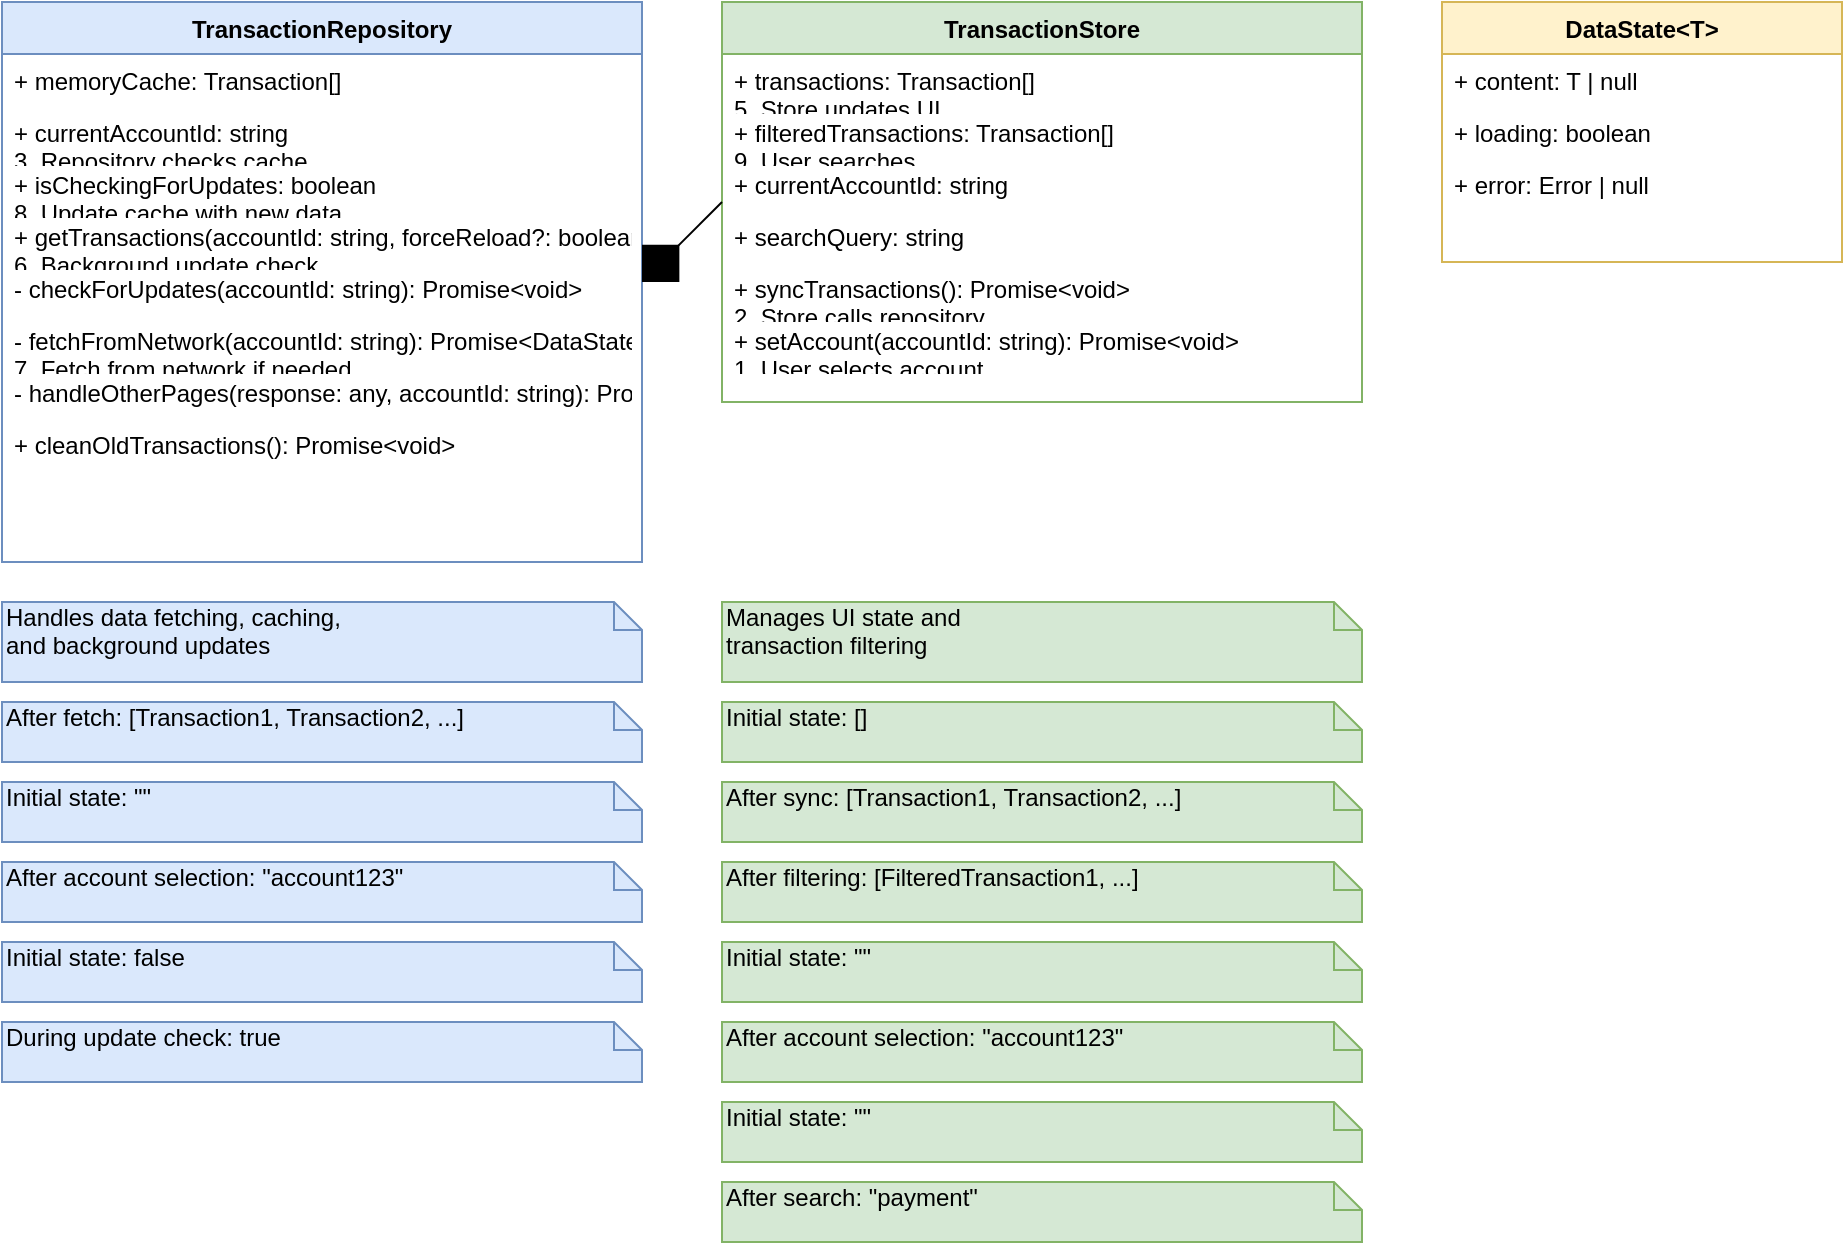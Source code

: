 <?xml version="1.0" encoding="UTF-8"?>
<mxfile version="21.1.9" type="device">
  <diagram id="architecture" name="Architecture">
    <mxGraphModel dx="1422" dy="762" grid="1" gridSize="10" guides="1" tooltips="1" connect="1" arrows="1" fold="1" page="1" pageScale="1" pageWidth="1169" pageHeight="827" math="0" shadow="0">
      <root>
        <mxCell id="0" />
        <mxCell id="1" parent="0" />
        
        <!-- TransactionRepository -->
        <mxCell id="transaction-repo" value="TransactionRepository" style="swimlane;fontStyle=1;align=center;verticalAlign=top;childLayout=stackLayout;horizontal=1;startSize=26;horizontalStack=0;resizeParent=1;resizeParentMax=0;resizeLast=0;collapsible=1;marginBottom=0;fillColor=#dae8fc;strokeColor=#6c8ebf;" vertex="1" parent="1">
          <mxGeometry x="40" y="40" width="320" height="280" as="geometry" />
        </mxCell>
        <mxCell id="memory-cache" value="+ memoryCache: Transaction[]" style="text;strokeColor=none;fillColor=none;align=left;verticalAlign=top;spacingLeft=4;spacingRight=4;overflow=hidden;rotatable=0;points=[[0,0.5],[1,0.5]];portConstraint=eastwest;" vertex="1" parent="transaction-repo">
          <mxGeometry y="26" width="320" height="26" as="geometry" />
        </mxCell>
        <mxCell id="current-account" value="+ currentAccountId: string&#xa;3. Repository checks cache" style="text;strokeColor=none;fillColor=none;align=left;verticalAlign=top;spacingLeft=4;spacingRight=4;overflow=hidden;rotatable=0;points=[[0,0.5],[1,0.5]];portConstraint=eastwest;" vertex="1" parent="transaction-repo">
          <mxGeometry y="52" width="320" height="26" as="geometry" />
        </mxCell>
        <mxCell id="is-checking" value="+ isCheckingForUpdates: boolean&#xa;8. Update cache with new data" style="text;strokeColor=none;fillColor=none;align=left;verticalAlign=top;spacingLeft=4;spacingRight=4;overflow=hidden;rotatable=0;points=[[0,0.5],[1,0.5]];portConstraint=eastwest;" vertex="1" parent="transaction-repo">
          <mxGeometry y="78" width="320" height="26" as="geometry" />
        </mxCell>
        <mxCell id="get-transactions" value="+ getTransactions(accountId: string, forceReload?: boolean): Promise&lt;DataState&lt;Transaction[]&gt;&gt;&#xa;6. Background update check" style="text;strokeColor=none;fillColor=none;align=left;verticalAlign=top;spacingLeft=4;spacingRight=4;overflow=hidden;rotatable=0;points=[[0,0.5],[1,0.5]];portConstraint=eastwest;" vertex="1" parent="transaction-repo">
          <mxGeometry y="104" width="320" height="26" as="geometry" />
        </mxCell>
        <mxCell id="check-updates" value="- checkForUpdates(accountId: string): Promise&lt;void&gt;" style="text;strokeColor=none;fillColor=none;align=left;verticalAlign=top;spacingLeft=4;spacingRight=4;overflow=hidden;rotatable=0;points=[[0,0.5],[1,0.5]];portConstraint=eastwest;" vertex="1" parent="transaction-repo">
          <mxGeometry y="130" width="320" height="26" as="geometry" />
        </mxCell>
        <mxCell id="fetch-network" value="- fetchFromNetwork(accountId: string): Promise&lt;DataState&lt;Transaction[]&gt;&gt;&#xa;7. Fetch from network if needed" style="text;strokeColor=none;fillColor=none;align=left;verticalAlign=top;spacingLeft=4;spacingRight=4;overflow=hidden;rotatable=0;points=[[0,0.5],[1,0.5]];portConstraint=eastwest;" vertex="1" parent="transaction-repo">
          <mxGeometry y="156" width="320" height="26" as="geometry" />
        </mxCell>
        <mxCell id="handle-pages" value="- handleOtherPages(response: any, accountId: string): Promise&lt;void&gt;" style="text;strokeColor=none;fillColor=none;align=left;verticalAlign=top;spacingLeft=4;spacingRight=4;overflow=hidden;rotatable=0;points=[[0,0.5],[1,0.5]];portConstraint=eastwest;" vertex="1" parent="transaction-repo">
          <mxGeometry y="182" width="320" height="26" as="geometry" />
        </mxCell>
        <mxCell id="clean-old" value="+ cleanOldTransactions(): Promise&lt;void&gt;" style="text;strokeColor=none;fillColor=none;align=left;verticalAlign=top;spacingLeft=4;spacingRight=4;overflow=hidden;rotatable=0;points=[[0,0.5],[1,0.5]];portConstraint=eastwest;" vertex="1" parent="transaction-repo">
          <mxGeometry y="208" width="320" height="26" as="geometry" />
        </mxCell>
        
        <!-- TransactionStore -->
        <mxCell id="transaction-store" value="TransactionStore" style="swimlane;fontStyle=1;align=center;verticalAlign=top;childLayout=stackLayout;horizontal=1;startSize=26;horizontalStack=0;resizeParent=1;resizeParentMax=0;resizeLast=0;collapsible=1;marginBottom=0;fillColor=#d5e8d4;strokeColor=#82b366;" vertex="1" parent="1">
          <mxGeometry x="400" y="40" width="320" height="200" as="geometry" />
        </mxCell>
        <mxCell id="store-transactions" value="+ transactions: Transaction[]&#xa;5. Store updates UI" style="text;strokeColor=none;fillColor=none;align=left;verticalAlign=top;spacingLeft=4;spacingRight=4;overflow=hidden;rotatable=0;points=[[0,0.5],[1,0.5]];portConstraint=eastwest;" vertex="1" parent="transaction-store">
          <mxGeometry y="26" width="320" height="26" as="geometry" />
        </mxCell>
        <mxCell id="store-filtered" value="+ filteredTransactions: Transaction[]&#xa;9. User searches" style="text;strokeColor=none;fillColor=none;align=left;verticalAlign=top;spacingLeft=4;spacingRight=4;overflow=hidden;rotatable=0;points=[[0,0.5],[1,0.5]];portConstraint=eastwest;" vertex="1" parent="transaction-store">
          <mxGeometry y="52" width="320" height="26" as="geometry" />
        </mxCell>
        <mxCell id="store-account" value="+ currentAccountId: string" style="text;strokeColor=none;fillColor=none;align=left;verticalAlign=top;spacingLeft=4;spacingRight=4;overflow=hidden;rotatable=0;points=[[0,0.5],[1,0.5]];portConstraint=eastwest;" vertex="1" parent="transaction-store">
          <mxGeometry y="78" width="320" height="26" as="geometry" />
        </mxCell>
        <mxCell id="store-search" value="+ searchQuery: string" style="text;strokeColor=none;fillColor=none;align=left;verticalAlign=top;spacingLeft=4;spacingRight=4;overflow=hidden;rotatable=0;points=[[0,0.5],[1,0.5]];portConstraint=eastwest;" vertex="1" parent="transaction-store">
          <mxGeometry y="104" width="320" height="26" as="geometry" />
        </mxCell>
        <mxCell id="store-sync" value="+ syncTransactions(): Promise&lt;void&gt;&#xa;2. Store calls repository" style="text;strokeColor=none;fillColor=none;align=left;verticalAlign=top;spacingLeft=4;spacingRight=4;overflow=hidden;rotatable=0;points=[[0,0.5],[1,0.5]];portConstraint=eastwest;" vertex="1" parent="transaction-store">
          <mxGeometry y="130" width="320" height="26" as="geometry" />
        </mxCell>
        <mxCell id="store-set-account" value="+ setAccount(accountId: string): Promise&lt;void&gt;&#xa;1. User selects account" style="text;strokeColor=none;fillColor=none;align=left;verticalAlign=top;spacingLeft=4;spacingRight=4;overflow=hidden;rotatable=0;points=[[0,0.5],[1,0.5]];portConstraint=eastwest;" vertex="1" parent="transaction-store">
          <mxGeometry y="156" width="320" height="26" as="geometry" />
        </mxCell>
        
        <!-- DataState Interface -->
        <mxCell id="data-state" value="DataState&lt;T&gt;" style="swimlane;fontStyle=1;align=center;verticalAlign=top;childLayout=stackLayout;horizontal=1;startSize=26;horizontalStack=0;resizeParent=1;resizeParentMax=0;resizeLast=0;collapsible=1;marginBottom=0;fillColor=#fff2cc;strokeColor=#d6b656;" vertex="1" parent="1">
          <mxGeometry x="760" y="40" width="200" height="130" as="geometry" />
        </mxCell>
        <mxCell id="data-content" value="+ content: T | null" style="text;strokeColor=none;fillColor=none;align=left;verticalAlign=top;spacingLeft=4;spacingRight=4;overflow=hidden;rotatable=0;points=[[0,0.5],[1,0.5]];portConstraint=eastwest;" vertex="1" parent="data-state">
          <mxGeometry y="26" width="200" height="26" as="geometry" />
        </mxCell>
        <mxCell id="data-loading" value="+ loading: boolean" style="text;strokeColor=none;fillColor=none;align=left;verticalAlign=top;spacingLeft=4;spacingRight=4;overflow=hidden;rotatable=0;points=[[0,0.5],[1,0.5]];portConstraint=eastwest;" vertex="1" parent="data-state">
          <mxGeometry y="52" width="200" height="26" as="geometry" />
        </mxCell>
        <mxCell id="data-error" value="+ error: Error | null" style="text;strokeColor=none;fillColor=none;align=left;verticalAlign=top;spacingLeft=4;spacingRight=4;overflow=hidden;rotatable=0;points=[[0,0.5],[1,0.5]];portConstraint=eastwest;" vertex="1" parent="data-state">
          <mxGeometry y="78" width="200" height="26" as="geometry" />
        </mxCell>
        
        <!-- Relationships -->
        <mxCell id="store-uses-repo" value="" style="endArrow=diamond;endFill=1;endSize=24;html=1;rounded=0;exitX=0;exitY=0.5;exitDx=0;exitDy=0;entryX=1;entryY=0.5;entryDx=0;entryDy=0;" edge="1" parent="1" source="transaction-store" target="transaction-repo">
          <mxGeometry width="160" relative="1" as="geometry">
            <mxPoint x="400" y="140" as="sourcePoint" />
            <mxPoint x="360" y="140" as="targetPoint" />
          </mxGeometry>
        </mxCell>
        
        <!-- Repository State Notes -->
        <mxCell id="repo-note" value="Handles data fetching, caching,&#xa;and background updates" style="shape=note;whiteSpace=wrap;html=1;size=14;verticalAlign=top;align=left;spacingTop=-6;fillColor=#dae8fc;strokeColor=#6c8ebf;" vertex="1" parent="1">
          <mxGeometry x="40" y="340" width="320" height="40" as="geometry" />
        </mxCell>
        <mxCell id="state-note-1" value="After fetch: [Transaction1, Transaction2, ...]" style="shape=note;whiteSpace=wrap;html=1;size=14;verticalAlign=top;align=left;spacingTop=-6;fillColor=#dae8fc;strokeColor=#6c8ebf;" vertex="1" parent="1">
          <mxGeometry x="40" y="390" width="320" height="30" as="geometry" />
        </mxCell>
        <mxCell id="state-note-2" value="Initial state: &quot;&quot;" style="shape=note;whiteSpace=wrap;html=1;size=14;verticalAlign=top;align=left;spacingTop=-6;fillColor=#dae8fc;strokeColor=#6c8ebf;" vertex="1" parent="1">
          <mxGeometry x="40" y="430" width="320" height="30" as="geometry" />
        </mxCell>
        <mxCell id="state-note-3" value="After account selection: &quot;account123&quot;" style="shape=note;whiteSpace=wrap;html=1;size=14;verticalAlign=top;align=left;spacingTop=-6;fillColor=#dae8fc;strokeColor=#6c8ebf;" vertex="1" parent="1">
          <mxGeometry x="40" y="470" width="320" height="30" as="geometry" />
        </mxCell>
        <mxCell id="state-note-4" value="Initial state: false" style="shape=note;whiteSpace=wrap;html=1;size=14;verticalAlign=top;align=left;spacingTop=-6;fillColor=#dae8fc;strokeColor=#6c8ebf;" vertex="1" parent="1">
          <mxGeometry x="40" y="510" width="320" height="30" as="geometry" />
        </mxCell>
        <mxCell id="state-note-5" value="During update check: true" style="shape=note;whiteSpace=wrap;html=1;size=14;verticalAlign=top;align=left;spacingTop=-6;fillColor=#dae8fc;strokeColor=#6c8ebf;" vertex="1" parent="1">
          <mxGeometry x="40" y="550" width="320" height="30" as="geometry" />
        </mxCell>
        
        <!-- Store State Notes -->
        <mxCell id="store-note" value="Manages UI state and&#xa;transaction filtering" style="shape=note;whiteSpace=wrap;html=1;size=14;verticalAlign=top;align=left;spacingTop=-6;fillColor=#d5e8d4;strokeColor=#82b366;" vertex="1" parent="1">
          <mxGeometry x="400" y="340" width="320" height="40" as="geometry" />
        </mxCell>
        <mxCell id="state-note-6" value="Initial state: []" style="shape=note;whiteSpace=wrap;html=1;size=14;verticalAlign=top;align=left;spacingTop=-6;fillColor=#d5e8d4;strokeColor=#82b366;" vertex="1" parent="1">
          <mxGeometry x="400" y="390" width="320" height="30" as="geometry" />
        </mxCell>
        <mxCell id="state-note-7" value="After sync: [Transaction1, Transaction2, ...]" style="shape=note;whiteSpace=wrap;html=1;size=14;verticalAlign=top;align=left;spacingTop=-6;fillColor=#d5e8d4;strokeColor=#82b366;" vertex="1" parent="1">
          <mxGeometry x="400" y="430" width="320" height="30" as="geometry" />
        </mxCell>
        <mxCell id="state-note-8" value="After filtering: [FilteredTransaction1, ...]" style="shape=note;whiteSpace=wrap;html=1;size=14;verticalAlign=top;align=left;spacingTop=-6;fillColor=#d5e8d4;strokeColor=#82b366;" vertex="1" parent="1">
          <mxGeometry x="400" y="470" width="320" height="30" as="geometry" />
        </mxCell>
        <mxCell id="state-note-9" value="Initial state: &quot;&quot;" style="shape=note;whiteSpace=wrap;html=1;size=14;verticalAlign=top;align=left;spacingTop=-6;fillColor=#d5e8d4;strokeColor=#82b366;" vertex="1" parent="1">
          <mxGeometry x="400" y="510" width="320" height="30" as="geometry" />
        </mxCell>
        <mxCell id="state-note-10" value="After account selection: &quot;account123&quot;" style="shape=note;whiteSpace=wrap;html=1;size=14;verticalAlign=top;align=left;spacingTop=-6;fillColor=#d5e8d4;strokeColor=#82b366;" vertex="1" parent="1">
          <mxGeometry x="400" y="550" width="320" height="30" as="geometry" />
        </mxCell>
        <mxCell id="state-note-11" value="Initial state: &quot;&quot;" style="shape=note;whiteSpace=wrap;html=1;size=14;verticalAlign=top;align=left;spacingTop=-6;fillColor=#d5e8d4;strokeColor=#82b366;" vertex="1" parent="1">
          <mxGeometry x="400" y="590" width="320" height="30" as="geometry" />
        </mxCell>
        <mxCell id="state-note-12" value="After search: &quot;payment&quot;" style="shape=note;whiteSpace=wrap;html=1;size=14;verticalAlign=top;align=left;spacingTop=-6;fillColor=#d5e8d4;strokeColor=#82b366;" vertex="1" parent="1">
          <mxGeometry x="400" y="630" width="320" height="30" as="geometry" />
        </mxCell>
      </root>
    </mxGraphModel>
  </diagram>
</mxfile> 